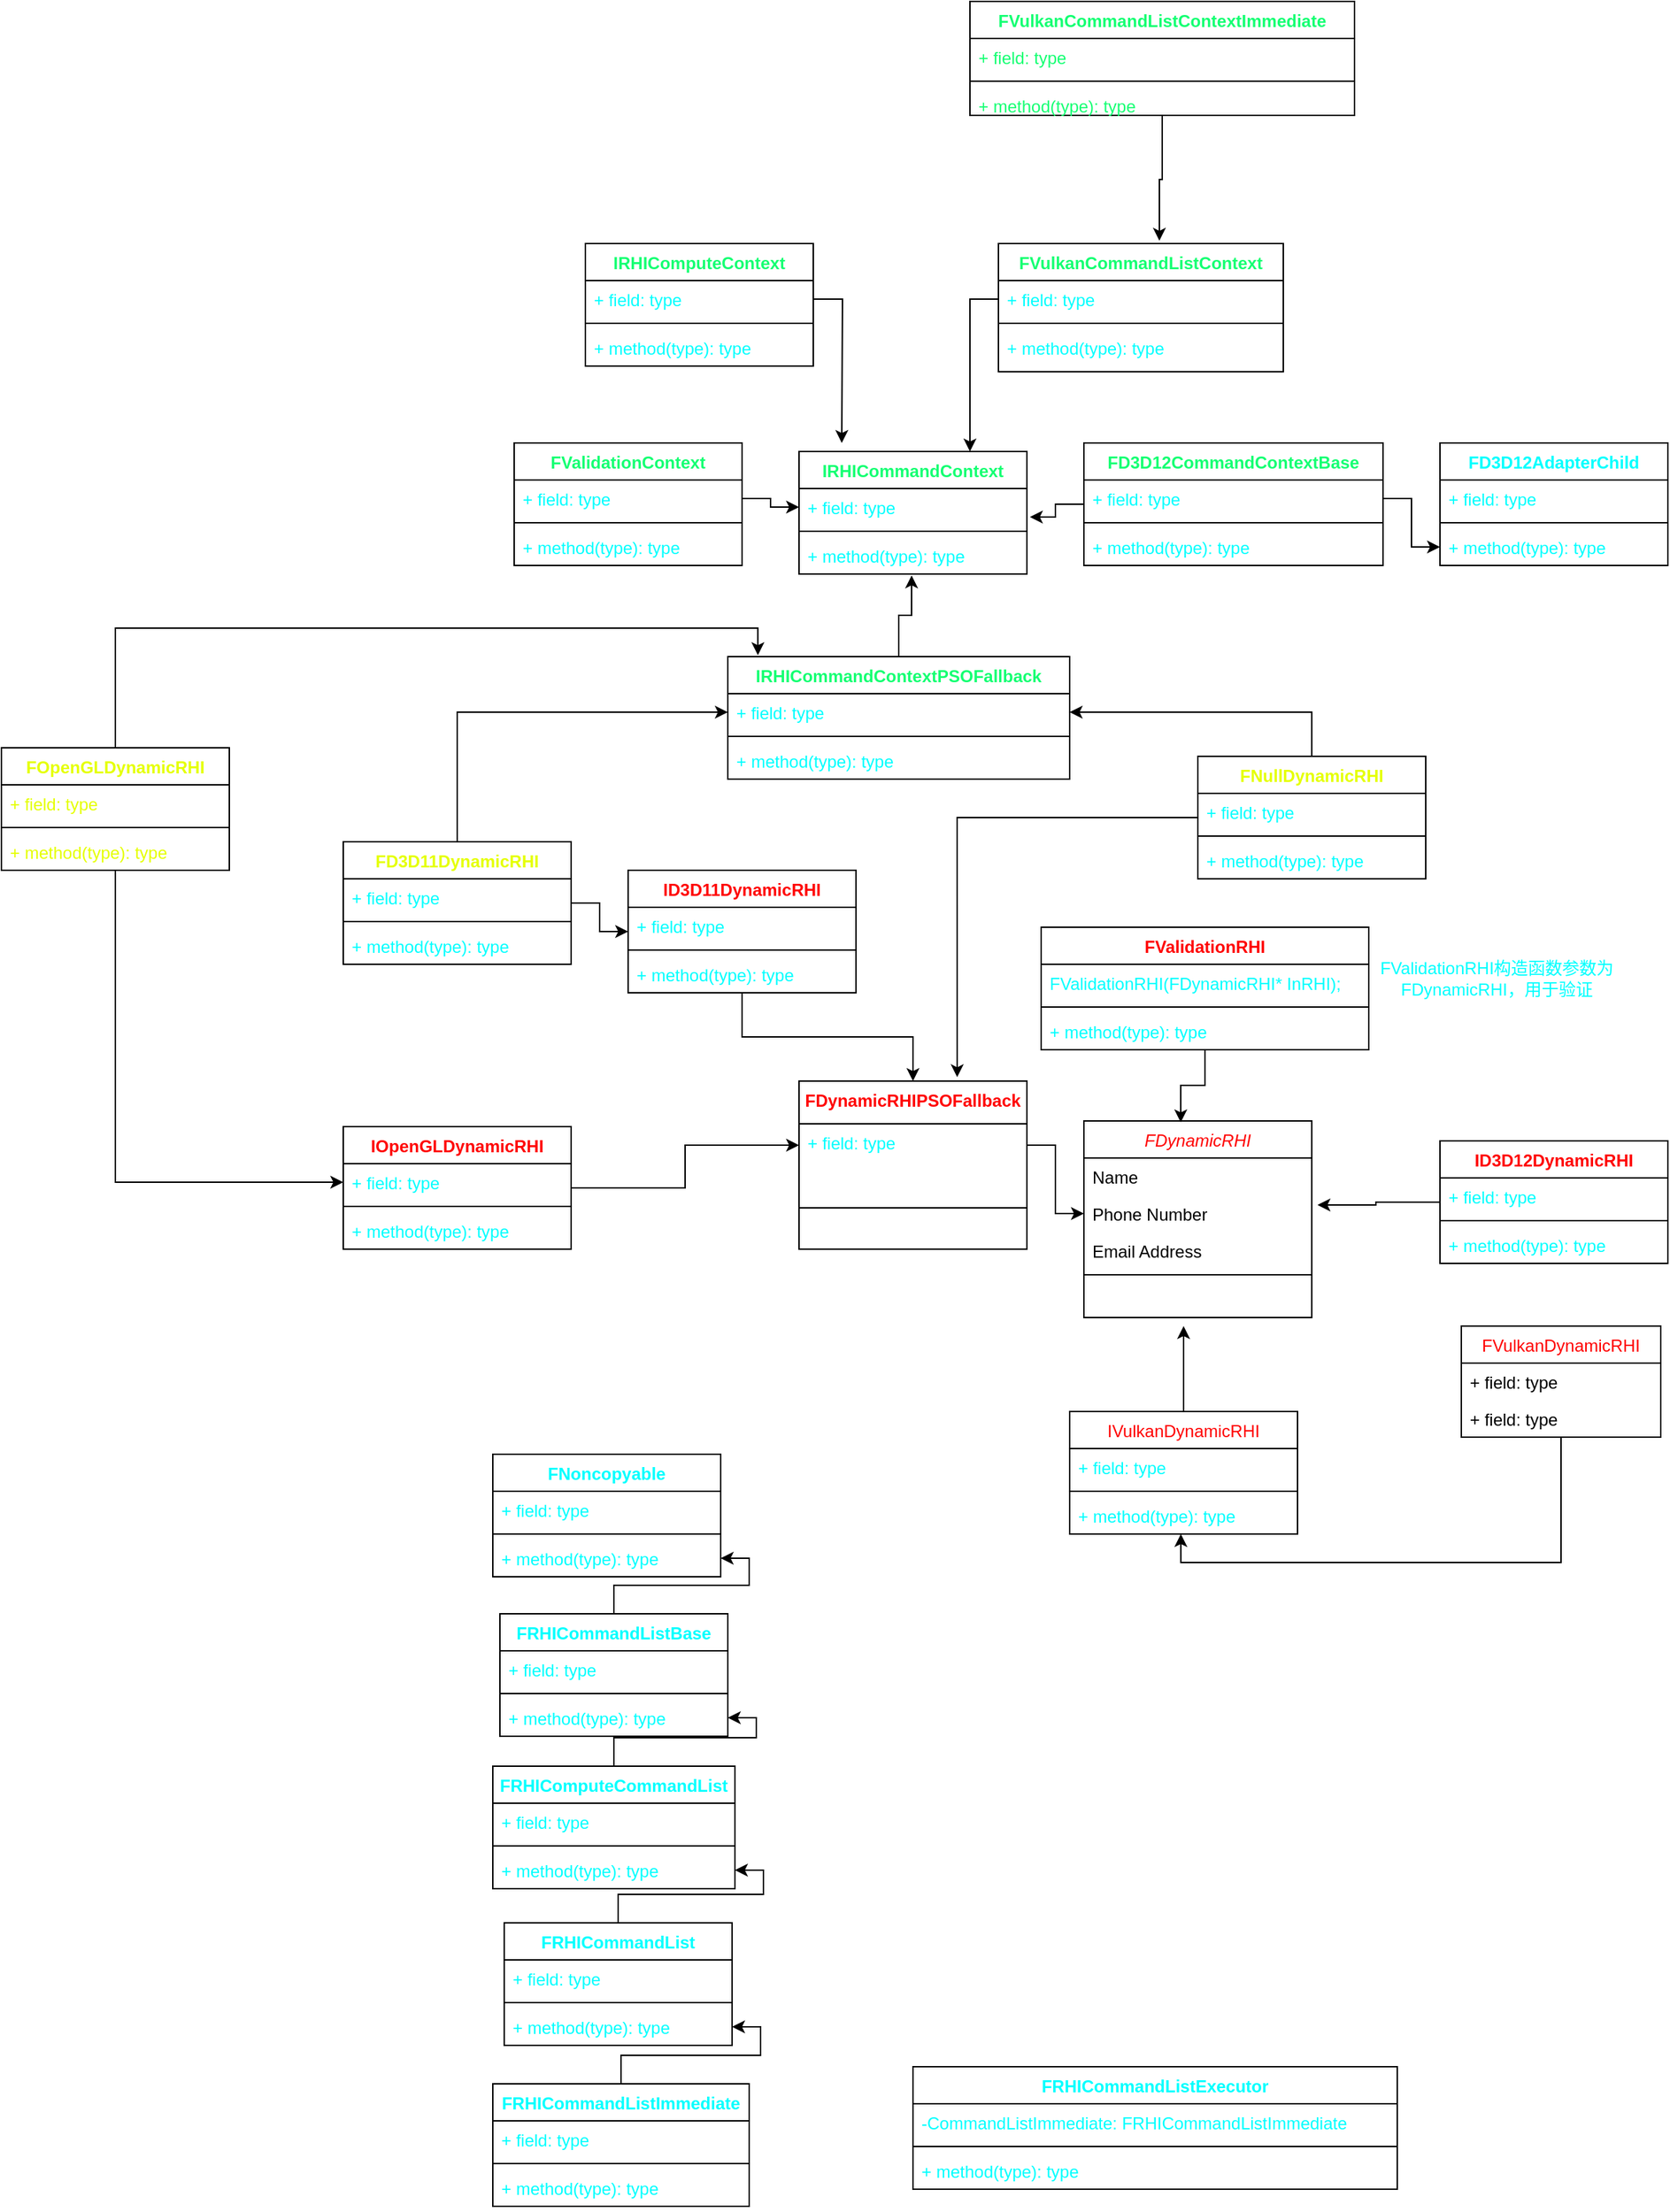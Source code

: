 <mxfile version="20.8.5" type="github">
  <diagram id="C5RBs43oDa-KdzZeNtuy" name="Page-1">
    <mxGraphModel dx="1542" dy="1497" grid="1" gridSize="10" guides="1" tooltips="1" connect="1" arrows="1" fold="1" page="0" pageScale="1" pageWidth="827" pageHeight="1169" math="0" shadow="0">
      <root>
        <mxCell id="WIyWlLk6GJQsqaUBKTNV-0" />
        <mxCell id="WIyWlLk6GJQsqaUBKTNV-1" parent="WIyWlLk6GJQsqaUBKTNV-0" />
        <mxCell id="zkfFHV4jXpPFQw0GAbJ--0" value="FDynamicRHI" style="swimlane;fontStyle=2;align=center;verticalAlign=top;childLayout=stackLayout;horizontal=1;startSize=26;horizontalStack=0;resizeParent=1;resizeLast=0;collapsible=1;marginBottom=0;rounded=0;shadow=0;strokeWidth=1;fontColor=#FF0000;" parent="WIyWlLk6GJQsqaUBKTNV-1" vertex="1">
          <mxGeometry x="500" y="16" width="160" height="138" as="geometry">
            <mxRectangle x="230" y="140" width="160" height="26" as="alternateBounds" />
          </mxGeometry>
        </mxCell>
        <mxCell id="zkfFHV4jXpPFQw0GAbJ--1" value="Name" style="text;align=left;verticalAlign=top;spacingLeft=4;spacingRight=4;overflow=hidden;rotatable=0;points=[[0,0.5],[1,0.5]];portConstraint=eastwest;" parent="zkfFHV4jXpPFQw0GAbJ--0" vertex="1">
          <mxGeometry y="26" width="160" height="26" as="geometry" />
        </mxCell>
        <mxCell id="zkfFHV4jXpPFQw0GAbJ--2" value="Phone Number" style="text;align=left;verticalAlign=top;spacingLeft=4;spacingRight=4;overflow=hidden;rotatable=0;points=[[0,0.5],[1,0.5]];portConstraint=eastwest;rounded=0;shadow=0;html=0;" parent="zkfFHV4jXpPFQw0GAbJ--0" vertex="1">
          <mxGeometry y="52" width="160" height="26" as="geometry" />
        </mxCell>
        <mxCell id="zkfFHV4jXpPFQw0GAbJ--3" value="Email Address" style="text;align=left;verticalAlign=top;spacingLeft=4;spacingRight=4;overflow=hidden;rotatable=0;points=[[0,0.5],[1,0.5]];portConstraint=eastwest;rounded=0;shadow=0;html=0;" parent="zkfFHV4jXpPFQw0GAbJ--0" vertex="1">
          <mxGeometry y="78" width="160" height="26" as="geometry" />
        </mxCell>
        <mxCell id="zkfFHV4jXpPFQw0GAbJ--4" value="" style="line;html=1;strokeWidth=1;align=left;verticalAlign=middle;spacingTop=-1;spacingLeft=3;spacingRight=3;rotatable=0;labelPosition=right;points=[];portConstraint=eastwest;" parent="zkfFHV4jXpPFQw0GAbJ--0" vertex="1">
          <mxGeometry y="104" width="160" height="8" as="geometry" />
        </mxCell>
        <mxCell id="9G_x_tOFYHVMLtaE8qk1-9" style="edgeStyle=orthogonalEdgeStyle;rounded=0;orthogonalLoop=1;jettySize=auto;html=1;fontColor=#00FFFF;" parent="WIyWlLk6GJQsqaUBKTNV-1" source="9G_x_tOFYHVMLtaE8qk1-5" edge="1">
          <mxGeometry relative="1" as="geometry">
            <mxPoint x="570" y="160" as="targetPoint" />
          </mxGeometry>
        </mxCell>
        <mxCell id="9G_x_tOFYHVMLtaE8qk1-5" value="IVulkanDynamicRHI" style="swimlane;fontStyle=0;align=center;verticalAlign=top;childLayout=stackLayout;horizontal=1;startSize=26;horizontalStack=0;resizeParent=1;resizeParentMax=0;resizeLast=0;collapsible=1;marginBottom=0;fontColor=#FF0000;" parent="WIyWlLk6GJQsqaUBKTNV-1" vertex="1">
          <mxGeometry x="490" y="220" width="160" height="86" as="geometry" />
        </mxCell>
        <mxCell id="9G_x_tOFYHVMLtaE8qk1-6" value="+ field: type" style="text;strokeColor=none;fillColor=none;align=left;verticalAlign=top;spacingLeft=4;spacingRight=4;overflow=hidden;rotatable=0;points=[[0,0.5],[1,0.5]];portConstraint=eastwest;fontColor=#00FFFF;" parent="9G_x_tOFYHVMLtaE8qk1-5" vertex="1">
          <mxGeometry y="26" width="160" height="26" as="geometry" />
        </mxCell>
        <mxCell id="9G_x_tOFYHVMLtaE8qk1-7" value="" style="line;strokeWidth=1;fillColor=none;align=left;verticalAlign=middle;spacingTop=-1;spacingLeft=3;spacingRight=3;rotatable=0;labelPosition=right;points=[];portConstraint=eastwest;strokeColor=inherit;fontColor=#00FFFF;" parent="9G_x_tOFYHVMLtaE8qk1-5" vertex="1">
          <mxGeometry y="52" width="160" height="8" as="geometry" />
        </mxCell>
        <mxCell id="9G_x_tOFYHVMLtaE8qk1-8" value="+ method(type): type" style="text;strokeColor=none;fillColor=none;align=left;verticalAlign=top;spacingLeft=4;spacingRight=4;overflow=hidden;rotatable=0;points=[[0,0.5],[1,0.5]];portConstraint=eastwest;fontColor=#00FFFF;" parent="9G_x_tOFYHVMLtaE8qk1-5" vertex="1">
          <mxGeometry y="60" width="160" height="26" as="geometry" />
        </mxCell>
        <mxCell id="ct4GilfMrJWq7pkuff7d-33" style="edgeStyle=orthogonalEdgeStyle;rounded=0;orthogonalLoop=1;jettySize=auto;html=1;entryX=1.025;entryY=0.269;entryDx=0;entryDy=0;entryPerimeter=0;fontColor=#00FFFF;" edge="1" parent="WIyWlLk6GJQsqaUBKTNV-1" source="9G_x_tOFYHVMLtaE8qk1-10" target="zkfFHV4jXpPFQw0GAbJ--2">
          <mxGeometry relative="1" as="geometry" />
        </mxCell>
        <mxCell id="9G_x_tOFYHVMLtaE8qk1-10" value="ID3D12DynamicRHI" style="swimlane;fontStyle=1;align=center;verticalAlign=top;childLayout=stackLayout;horizontal=1;startSize=26;horizontalStack=0;resizeParent=1;resizeParentMax=0;resizeLast=0;collapsible=1;marginBottom=0;fontColor=#FF0000;" parent="WIyWlLk6GJQsqaUBKTNV-1" vertex="1">
          <mxGeometry x="750" y="30" width="160" height="86" as="geometry" />
        </mxCell>
        <mxCell id="9G_x_tOFYHVMLtaE8qk1-11" value="+ field: type" style="text;strokeColor=none;fillColor=none;align=left;verticalAlign=top;spacingLeft=4;spacingRight=4;overflow=hidden;rotatable=0;points=[[0,0.5],[1,0.5]];portConstraint=eastwest;fontColor=#00FFFF;" parent="9G_x_tOFYHVMLtaE8qk1-10" vertex="1">
          <mxGeometry y="26" width="160" height="26" as="geometry" />
        </mxCell>
        <mxCell id="9G_x_tOFYHVMLtaE8qk1-12" value="" style="line;strokeWidth=1;fillColor=none;align=left;verticalAlign=middle;spacingTop=-1;spacingLeft=3;spacingRight=3;rotatable=0;labelPosition=right;points=[];portConstraint=eastwest;strokeColor=inherit;fontColor=#00FFFF;" parent="9G_x_tOFYHVMLtaE8qk1-10" vertex="1">
          <mxGeometry y="52" width="160" height="8" as="geometry" />
        </mxCell>
        <mxCell id="9G_x_tOFYHVMLtaE8qk1-13" value="+ method(type): type" style="text;strokeColor=none;fillColor=none;align=left;verticalAlign=top;spacingLeft=4;spacingRight=4;overflow=hidden;rotatable=0;points=[[0,0.5],[1,0.5]];portConstraint=eastwest;fontColor=#00FFFF;" parent="9G_x_tOFYHVMLtaE8qk1-10" vertex="1">
          <mxGeometry y="60" width="160" height="26" as="geometry" />
        </mxCell>
        <mxCell id="ct4GilfMrJWq7pkuff7d-32" style="edgeStyle=orthogonalEdgeStyle;rounded=0;orthogonalLoop=1;jettySize=auto;html=1;entryX=0.425;entryY=0.007;entryDx=0;entryDy=0;entryPerimeter=0;fontColor=#00FFFF;" edge="1" parent="WIyWlLk6GJQsqaUBKTNV-1" source="9G_x_tOFYHVMLtaE8qk1-15" target="zkfFHV4jXpPFQw0GAbJ--0">
          <mxGeometry relative="1" as="geometry" />
        </mxCell>
        <mxCell id="9G_x_tOFYHVMLtaE8qk1-15" value="FValidationRHI" style="swimlane;fontStyle=1;align=center;verticalAlign=top;childLayout=stackLayout;horizontal=1;startSize=26;horizontalStack=0;resizeParent=1;resizeParentMax=0;resizeLast=0;collapsible=1;marginBottom=0;fontColor=#FF0000;" parent="WIyWlLk6GJQsqaUBKTNV-1" vertex="1">
          <mxGeometry x="470" y="-120" width="230" height="86" as="geometry" />
        </mxCell>
        <mxCell id="9G_x_tOFYHVMLtaE8qk1-16" value="FValidationRHI(FDynamicRHI* InRHI);" style="text;strokeColor=none;fillColor=none;align=left;verticalAlign=top;spacingLeft=4;spacingRight=4;overflow=hidden;rotatable=0;points=[[0,0.5],[1,0.5]];portConstraint=eastwest;fontColor=#00FFFF;" parent="9G_x_tOFYHVMLtaE8qk1-15" vertex="1">
          <mxGeometry y="26" width="230" height="26" as="geometry" />
        </mxCell>
        <mxCell id="9G_x_tOFYHVMLtaE8qk1-17" value="" style="line;strokeWidth=1;fillColor=none;align=left;verticalAlign=middle;spacingTop=-1;spacingLeft=3;spacingRight=3;rotatable=0;labelPosition=right;points=[];portConstraint=eastwest;strokeColor=inherit;fontColor=#00FFFF;" parent="9G_x_tOFYHVMLtaE8qk1-15" vertex="1">
          <mxGeometry y="52" width="230" height="8" as="geometry" />
        </mxCell>
        <mxCell id="9G_x_tOFYHVMLtaE8qk1-18" value="+ method(type): type" style="text;strokeColor=none;fillColor=none;align=left;verticalAlign=top;spacingLeft=4;spacingRight=4;overflow=hidden;rotatable=0;points=[[0,0.5],[1,0.5]];portConstraint=eastwest;fontColor=#00FFFF;" parent="9G_x_tOFYHVMLtaE8qk1-15" vertex="1">
          <mxGeometry y="60" width="230" height="26" as="geometry" />
        </mxCell>
        <mxCell id="9G_x_tOFYHVMLtaE8qk1-21" value="FDynamicRHIPSOFallback&#xa;" style="swimlane;fontStyle=1;align=center;verticalAlign=top;childLayout=stackLayout;horizontal=1;startSize=30;horizontalStack=0;resizeParent=1;resizeParentMax=0;resizeLast=0;collapsible=1;marginBottom=0;fontColor=#FF0000;" parent="WIyWlLk6GJQsqaUBKTNV-1" vertex="1">
          <mxGeometry x="300" y="-12" width="160" height="118" as="geometry" />
        </mxCell>
        <mxCell id="9G_x_tOFYHVMLtaE8qk1-22" value="+ field: type" style="text;strokeColor=none;fillColor=none;align=left;verticalAlign=top;spacingLeft=4;spacingRight=4;overflow=hidden;rotatable=0;points=[[0,0.5],[1,0.5]];portConstraint=eastwest;fontColor=#00FFFF;" parent="9G_x_tOFYHVMLtaE8qk1-21" vertex="1">
          <mxGeometry y="30" width="160" height="30" as="geometry" />
        </mxCell>
        <mxCell id="9G_x_tOFYHVMLtaE8qk1-23" value="" style="line;strokeWidth=1;fillColor=none;align=left;verticalAlign=middle;spacingTop=-1;spacingLeft=3;spacingRight=3;rotatable=0;labelPosition=right;points=[];portConstraint=eastwest;strokeColor=inherit;fontColor=#00FFFF;" parent="9G_x_tOFYHVMLtaE8qk1-21" vertex="1">
          <mxGeometry y="60" width="160" height="58" as="geometry" />
        </mxCell>
        <mxCell id="ct4GilfMrJWq7pkuff7d-14" style="edgeStyle=orthogonalEdgeStyle;rounded=0;orthogonalLoop=1;jettySize=auto;html=1;entryX=0.488;entryY=1;entryDx=0;entryDy=0;entryPerimeter=0;fontColor=#00FFFF;" edge="1" parent="WIyWlLk6GJQsqaUBKTNV-1" source="ct4GilfMrJWq7pkuff7d-1" target="9G_x_tOFYHVMLtaE8qk1-8">
          <mxGeometry relative="1" as="geometry" />
        </mxCell>
        <mxCell id="ct4GilfMrJWq7pkuff7d-1" value="FVulkanDynamicRHI" style="swimlane;fontStyle=0;childLayout=stackLayout;horizontal=1;startSize=26;fillColor=none;horizontalStack=0;resizeParent=1;resizeParentMax=0;resizeLast=0;collapsible=1;marginBottom=0;fontColor=#FF0000;" vertex="1" parent="WIyWlLk6GJQsqaUBKTNV-1">
          <mxGeometry x="765" y="160" width="140" height="78" as="geometry" />
        </mxCell>
        <mxCell id="ct4GilfMrJWq7pkuff7d-2" value="+ field: type" style="text;strokeColor=none;fillColor=none;align=left;verticalAlign=top;spacingLeft=4;spacingRight=4;overflow=hidden;rotatable=0;points=[[0,0.5],[1,0.5]];portConstraint=eastwest;" vertex="1" parent="ct4GilfMrJWq7pkuff7d-1">
          <mxGeometry y="26" width="140" height="26" as="geometry" />
        </mxCell>
        <mxCell id="ct4GilfMrJWq7pkuff7d-4" value="+ field: type" style="text;strokeColor=none;fillColor=none;align=left;verticalAlign=top;spacingLeft=4;spacingRight=4;overflow=hidden;rotatable=0;points=[[0,0.5],[1,0.5]];portConstraint=eastwest;" vertex="1" parent="ct4GilfMrJWq7pkuff7d-1">
          <mxGeometry y="52" width="140" height="26" as="geometry" />
        </mxCell>
        <mxCell id="ct4GilfMrJWq7pkuff7d-19" style="edgeStyle=orthogonalEdgeStyle;rounded=0;orthogonalLoop=1;jettySize=auto;html=1;fontColor=#00FFFF;entryX=0;entryY=0.5;entryDx=0;entryDy=0;" edge="1" parent="WIyWlLk6GJQsqaUBKTNV-1" source="ct4GilfMrJWq7pkuff7d-15" target="9G_x_tOFYHVMLtaE8qk1-22">
          <mxGeometry relative="1" as="geometry" />
        </mxCell>
        <mxCell id="ct4GilfMrJWq7pkuff7d-15" value="IOpenGLDynamicRHI" style="swimlane;fontStyle=1;align=center;verticalAlign=top;childLayout=stackLayout;horizontal=1;startSize=26;horizontalStack=0;resizeParent=1;resizeParentMax=0;resizeLast=0;collapsible=1;marginBottom=0;fontColor=#FF0000;" vertex="1" parent="WIyWlLk6GJQsqaUBKTNV-1">
          <mxGeometry x="-20" y="20" width="160" height="86" as="geometry" />
        </mxCell>
        <mxCell id="ct4GilfMrJWq7pkuff7d-16" value="+ field: type" style="text;strokeColor=none;fillColor=none;align=left;verticalAlign=top;spacingLeft=4;spacingRight=4;overflow=hidden;rotatable=0;points=[[0,0.5],[1,0.5]];portConstraint=eastwest;fontColor=#00FFFF;" vertex="1" parent="ct4GilfMrJWq7pkuff7d-15">
          <mxGeometry y="26" width="160" height="26" as="geometry" />
        </mxCell>
        <mxCell id="ct4GilfMrJWq7pkuff7d-17" value="" style="line;strokeWidth=1;fillColor=none;align=left;verticalAlign=middle;spacingTop=-1;spacingLeft=3;spacingRight=3;rotatable=0;labelPosition=right;points=[];portConstraint=eastwest;strokeColor=inherit;fontColor=#00FFFF;" vertex="1" parent="ct4GilfMrJWq7pkuff7d-15">
          <mxGeometry y="52" width="160" height="8" as="geometry" />
        </mxCell>
        <mxCell id="ct4GilfMrJWq7pkuff7d-18" value="+ method(type): type" style="text;strokeColor=none;fillColor=none;align=left;verticalAlign=top;spacingLeft=4;spacingRight=4;overflow=hidden;rotatable=0;points=[[0,0.5],[1,0.5]];portConstraint=eastwest;fontColor=#00FFFF;" vertex="1" parent="ct4GilfMrJWq7pkuff7d-15">
          <mxGeometry y="60" width="160" height="26" as="geometry" />
        </mxCell>
        <mxCell id="ct4GilfMrJWq7pkuff7d-20" style="edgeStyle=orthogonalEdgeStyle;rounded=0;orthogonalLoop=1;jettySize=auto;html=1;entryX=0;entryY=0.5;entryDx=0;entryDy=0;fontColor=#00FFFF;" edge="1" parent="WIyWlLk6GJQsqaUBKTNV-1" source="9G_x_tOFYHVMLtaE8qk1-22" target="zkfFHV4jXpPFQw0GAbJ--2">
          <mxGeometry relative="1" as="geometry" />
        </mxCell>
        <mxCell id="ct4GilfMrJWq7pkuff7d-25" style="edgeStyle=orthogonalEdgeStyle;rounded=0;orthogonalLoop=1;jettySize=auto;html=1;entryX=0.5;entryY=0;entryDx=0;entryDy=0;fontColor=#00FFFF;" edge="1" parent="WIyWlLk6GJQsqaUBKTNV-1" source="ct4GilfMrJWq7pkuff7d-21" target="9G_x_tOFYHVMLtaE8qk1-21">
          <mxGeometry relative="1" as="geometry" />
        </mxCell>
        <mxCell id="ct4GilfMrJWq7pkuff7d-21" value="ID3D11DynamicRHI" style="swimlane;fontStyle=1;align=center;verticalAlign=top;childLayout=stackLayout;horizontal=1;startSize=26;horizontalStack=0;resizeParent=1;resizeParentMax=0;resizeLast=0;collapsible=1;marginBottom=0;fontColor=#FF0000;" vertex="1" parent="WIyWlLk6GJQsqaUBKTNV-1">
          <mxGeometry x="180" y="-160" width="160" height="86" as="geometry" />
        </mxCell>
        <mxCell id="ct4GilfMrJWq7pkuff7d-22" value="+ field: type" style="text;strokeColor=none;fillColor=none;align=left;verticalAlign=top;spacingLeft=4;spacingRight=4;overflow=hidden;rotatable=0;points=[[0,0.5],[1,0.5]];portConstraint=eastwest;fontColor=#00FFFF;" vertex="1" parent="ct4GilfMrJWq7pkuff7d-21">
          <mxGeometry y="26" width="160" height="26" as="geometry" />
        </mxCell>
        <mxCell id="ct4GilfMrJWq7pkuff7d-23" value="" style="line;strokeWidth=1;fillColor=none;align=left;verticalAlign=middle;spacingTop=-1;spacingLeft=3;spacingRight=3;rotatable=0;labelPosition=right;points=[];portConstraint=eastwest;strokeColor=inherit;fontColor=#00FFFF;" vertex="1" parent="ct4GilfMrJWq7pkuff7d-21">
          <mxGeometry y="52" width="160" height="8" as="geometry" />
        </mxCell>
        <mxCell id="ct4GilfMrJWq7pkuff7d-24" value="+ method(type): type" style="text;strokeColor=none;fillColor=none;align=left;verticalAlign=top;spacingLeft=4;spacingRight=4;overflow=hidden;rotatable=0;points=[[0,0.5],[1,0.5]];portConstraint=eastwest;fontColor=#00FFFF;" vertex="1" parent="ct4GilfMrJWq7pkuff7d-21">
          <mxGeometry y="60" width="160" height="26" as="geometry" />
        </mxCell>
        <mxCell id="ct4GilfMrJWq7pkuff7d-27" value="FValidationRHI构造函数参数为FDynamicRHI，用于验证" style="text;html=1;strokeColor=none;fillColor=none;align=center;verticalAlign=middle;whiteSpace=wrap;rounded=0;fontColor=#00FFFF;" vertex="1" parent="WIyWlLk6GJQsqaUBKTNV-1">
          <mxGeometry x="690" y="-134" width="200" height="100" as="geometry" />
        </mxCell>
        <mxCell id="ct4GilfMrJWq7pkuff7d-28" value="FRHICommandListExecutor" style="swimlane;fontStyle=1;align=center;verticalAlign=top;childLayout=stackLayout;horizontal=1;startSize=26;horizontalStack=0;resizeParent=1;resizeParentMax=0;resizeLast=0;collapsible=1;marginBottom=0;fontColor=#00FFFF;" vertex="1" parent="WIyWlLk6GJQsqaUBKTNV-1">
          <mxGeometry x="380" y="680" width="340" height="86" as="geometry" />
        </mxCell>
        <mxCell id="ct4GilfMrJWq7pkuff7d-29" value="-CommandListImmediate: FRHICommandListImmediate" style="text;strokeColor=none;fillColor=none;align=left;verticalAlign=top;spacingLeft=4;spacingRight=4;overflow=hidden;rotatable=0;points=[[0,0.5],[1,0.5]];portConstraint=eastwest;fontColor=#00FFFF;" vertex="1" parent="ct4GilfMrJWq7pkuff7d-28">
          <mxGeometry y="26" width="340" height="26" as="geometry" />
        </mxCell>
        <mxCell id="ct4GilfMrJWq7pkuff7d-30" value="" style="line;strokeWidth=1;fillColor=none;align=left;verticalAlign=middle;spacingTop=-1;spacingLeft=3;spacingRight=3;rotatable=0;labelPosition=right;points=[];portConstraint=eastwest;strokeColor=inherit;fontColor=#00FFFF;" vertex="1" parent="ct4GilfMrJWq7pkuff7d-28">
          <mxGeometry y="52" width="340" height="8" as="geometry" />
        </mxCell>
        <mxCell id="ct4GilfMrJWq7pkuff7d-31" value="+ method(type): type" style="text;strokeColor=none;fillColor=none;align=left;verticalAlign=top;spacingLeft=4;spacingRight=4;overflow=hidden;rotatable=0;points=[[0,0.5],[1,0.5]];portConstraint=eastwest;fontColor=#00FFFF;" vertex="1" parent="ct4GilfMrJWq7pkuff7d-28">
          <mxGeometry y="60" width="340" height="26" as="geometry" />
        </mxCell>
        <mxCell id="ct4GilfMrJWq7pkuff7d-163" value="" style="edgeStyle=orthogonalEdgeStyle;rounded=0;orthogonalLoop=1;jettySize=auto;html=1;fontColor=#FF0000;" edge="1" parent="WIyWlLk6GJQsqaUBKTNV-1" source="ct4GilfMrJWq7pkuff7d-34" target="ct4GilfMrJWq7pkuff7d-41">
          <mxGeometry relative="1" as="geometry" />
        </mxCell>
        <mxCell id="ct4GilfMrJWq7pkuff7d-34" value="FRHICommandListImmediate" style="swimlane;fontStyle=1;align=center;verticalAlign=top;childLayout=stackLayout;horizontal=1;startSize=26;horizontalStack=0;resizeParent=1;resizeParentMax=0;resizeLast=0;collapsible=1;marginBottom=0;fontColor=#00FFFF;" vertex="1" parent="WIyWlLk6GJQsqaUBKTNV-1">
          <mxGeometry x="85" y="692" width="180" height="86" as="geometry" />
        </mxCell>
        <mxCell id="ct4GilfMrJWq7pkuff7d-35" value="+ field: type" style="text;strokeColor=none;fillColor=none;align=left;verticalAlign=top;spacingLeft=4;spacingRight=4;overflow=hidden;rotatable=0;points=[[0,0.5],[1,0.5]];portConstraint=eastwest;fontColor=#00FFFF;" vertex="1" parent="ct4GilfMrJWq7pkuff7d-34">
          <mxGeometry y="26" width="180" height="26" as="geometry" />
        </mxCell>
        <mxCell id="ct4GilfMrJWq7pkuff7d-36" value="" style="line;strokeWidth=1;fillColor=none;align=left;verticalAlign=middle;spacingTop=-1;spacingLeft=3;spacingRight=3;rotatable=0;labelPosition=right;points=[];portConstraint=eastwest;strokeColor=inherit;fontColor=#00FFFF;" vertex="1" parent="ct4GilfMrJWq7pkuff7d-34">
          <mxGeometry y="52" width="180" height="8" as="geometry" />
        </mxCell>
        <mxCell id="ct4GilfMrJWq7pkuff7d-37" value="+ method(type): type" style="text;strokeColor=none;fillColor=none;align=left;verticalAlign=top;spacingLeft=4;spacingRight=4;overflow=hidden;rotatable=0;points=[[0,0.5],[1,0.5]];portConstraint=eastwest;fontColor=#00FFFF;" vertex="1" parent="ct4GilfMrJWq7pkuff7d-34">
          <mxGeometry y="60" width="180" height="26" as="geometry" />
        </mxCell>
        <mxCell id="ct4GilfMrJWq7pkuff7d-159" value="" style="edgeStyle=orthogonalEdgeStyle;rounded=0;orthogonalLoop=1;jettySize=auto;html=1;fontColor=#FF0000;" edge="1" parent="WIyWlLk6GJQsqaUBKTNV-1" source="ct4GilfMrJWq7pkuff7d-38" target="ct4GilfMrJWq7pkuff7d-45">
          <mxGeometry relative="1" as="geometry" />
        </mxCell>
        <mxCell id="ct4GilfMrJWq7pkuff7d-38" value="FRHICommandList" style="swimlane;fontStyle=1;align=center;verticalAlign=top;childLayout=stackLayout;horizontal=1;startSize=26;horizontalStack=0;resizeParent=1;resizeParentMax=0;resizeLast=0;collapsible=1;marginBottom=0;fontColor=#00FFFF;" vertex="1" parent="WIyWlLk6GJQsqaUBKTNV-1">
          <mxGeometry x="93" y="579" width="160" height="86" as="geometry" />
        </mxCell>
        <mxCell id="ct4GilfMrJWq7pkuff7d-39" value="+ field: type" style="text;strokeColor=none;fillColor=none;align=left;verticalAlign=top;spacingLeft=4;spacingRight=4;overflow=hidden;rotatable=0;points=[[0,0.5],[1,0.5]];portConstraint=eastwest;fontColor=#00FFFF;" vertex="1" parent="ct4GilfMrJWq7pkuff7d-38">
          <mxGeometry y="26" width="160" height="26" as="geometry" />
        </mxCell>
        <mxCell id="ct4GilfMrJWq7pkuff7d-40" value="" style="line;strokeWidth=1;fillColor=none;align=left;verticalAlign=middle;spacingTop=-1;spacingLeft=3;spacingRight=3;rotatable=0;labelPosition=right;points=[];portConstraint=eastwest;strokeColor=inherit;fontColor=#00FFFF;" vertex="1" parent="ct4GilfMrJWq7pkuff7d-38">
          <mxGeometry y="52" width="160" height="8" as="geometry" />
        </mxCell>
        <mxCell id="ct4GilfMrJWq7pkuff7d-41" value="+ method(type): type" style="text;strokeColor=none;fillColor=none;align=left;verticalAlign=top;spacingLeft=4;spacingRight=4;overflow=hidden;rotatable=0;points=[[0,0.5],[1,0.5]];portConstraint=eastwest;fontColor=#00FFFF;" vertex="1" parent="ct4GilfMrJWq7pkuff7d-38">
          <mxGeometry y="60" width="160" height="26" as="geometry" />
        </mxCell>
        <mxCell id="ct4GilfMrJWq7pkuff7d-160" value="" style="edgeStyle=orthogonalEdgeStyle;rounded=0;orthogonalLoop=1;jettySize=auto;html=1;fontColor=#FF0000;" edge="1" parent="WIyWlLk6GJQsqaUBKTNV-1" source="ct4GilfMrJWq7pkuff7d-42" target="ct4GilfMrJWq7pkuff7d-49">
          <mxGeometry relative="1" as="geometry" />
        </mxCell>
        <mxCell id="ct4GilfMrJWq7pkuff7d-42" value="FRHIComputeCommandList" style="swimlane;fontStyle=1;align=center;verticalAlign=top;childLayout=stackLayout;horizontal=1;startSize=26;horizontalStack=0;resizeParent=1;resizeParentMax=0;resizeLast=0;collapsible=1;marginBottom=0;fontColor=#00FFFF;" vertex="1" parent="WIyWlLk6GJQsqaUBKTNV-1">
          <mxGeometry x="85" y="469" width="170" height="86" as="geometry" />
        </mxCell>
        <mxCell id="ct4GilfMrJWq7pkuff7d-43" value="+ field: type" style="text;strokeColor=none;fillColor=none;align=left;verticalAlign=top;spacingLeft=4;spacingRight=4;overflow=hidden;rotatable=0;points=[[0,0.5],[1,0.5]];portConstraint=eastwest;fontColor=#00FFFF;" vertex="1" parent="ct4GilfMrJWq7pkuff7d-42">
          <mxGeometry y="26" width="170" height="26" as="geometry" />
        </mxCell>
        <mxCell id="ct4GilfMrJWq7pkuff7d-44" value="" style="line;strokeWidth=1;fillColor=none;align=left;verticalAlign=middle;spacingTop=-1;spacingLeft=3;spacingRight=3;rotatable=0;labelPosition=right;points=[];portConstraint=eastwest;strokeColor=inherit;fontColor=#00FFFF;" vertex="1" parent="ct4GilfMrJWq7pkuff7d-42">
          <mxGeometry y="52" width="170" height="8" as="geometry" />
        </mxCell>
        <mxCell id="ct4GilfMrJWq7pkuff7d-45" value="+ method(type): type" style="text;strokeColor=none;fillColor=none;align=left;verticalAlign=top;spacingLeft=4;spacingRight=4;overflow=hidden;rotatable=0;points=[[0,0.5],[1,0.5]];portConstraint=eastwest;fontColor=#00FFFF;" vertex="1" parent="ct4GilfMrJWq7pkuff7d-42">
          <mxGeometry y="60" width="170" height="26" as="geometry" />
        </mxCell>
        <mxCell id="ct4GilfMrJWq7pkuff7d-161" value="" style="edgeStyle=orthogonalEdgeStyle;rounded=0;orthogonalLoop=1;jettySize=auto;html=1;fontColor=#FF0000;" edge="1" parent="WIyWlLk6GJQsqaUBKTNV-1" source="ct4GilfMrJWq7pkuff7d-46" target="ct4GilfMrJWq7pkuff7d-53">
          <mxGeometry relative="1" as="geometry" />
        </mxCell>
        <mxCell id="ct4GilfMrJWq7pkuff7d-46" value="FRHICommandListBase" style="swimlane;fontStyle=1;align=center;verticalAlign=top;childLayout=stackLayout;horizontal=1;startSize=26;horizontalStack=0;resizeParent=1;resizeParentMax=0;resizeLast=0;collapsible=1;marginBottom=0;fontColor=#00FFFF;" vertex="1" parent="WIyWlLk6GJQsqaUBKTNV-1">
          <mxGeometry x="90" y="362" width="160" height="86" as="geometry" />
        </mxCell>
        <mxCell id="ct4GilfMrJWq7pkuff7d-47" value="+ field: type" style="text;strokeColor=none;fillColor=none;align=left;verticalAlign=top;spacingLeft=4;spacingRight=4;overflow=hidden;rotatable=0;points=[[0,0.5],[1,0.5]];portConstraint=eastwest;fontColor=#00FFFF;" vertex="1" parent="ct4GilfMrJWq7pkuff7d-46">
          <mxGeometry y="26" width="160" height="26" as="geometry" />
        </mxCell>
        <mxCell id="ct4GilfMrJWq7pkuff7d-48" value="" style="line;strokeWidth=1;fillColor=none;align=left;verticalAlign=middle;spacingTop=-1;spacingLeft=3;spacingRight=3;rotatable=0;labelPosition=right;points=[];portConstraint=eastwest;strokeColor=inherit;fontColor=#00FFFF;" vertex="1" parent="ct4GilfMrJWq7pkuff7d-46">
          <mxGeometry y="52" width="160" height="8" as="geometry" />
        </mxCell>
        <mxCell id="ct4GilfMrJWq7pkuff7d-49" value="+ method(type): type" style="text;strokeColor=none;fillColor=none;align=left;verticalAlign=top;spacingLeft=4;spacingRight=4;overflow=hidden;rotatable=0;points=[[0,0.5],[1,0.5]];portConstraint=eastwest;fontColor=#00FFFF;" vertex="1" parent="ct4GilfMrJWq7pkuff7d-46">
          <mxGeometry y="60" width="160" height="26" as="geometry" />
        </mxCell>
        <mxCell id="ct4GilfMrJWq7pkuff7d-50" value="FNoncopyable" style="swimlane;fontStyle=1;align=center;verticalAlign=top;childLayout=stackLayout;horizontal=1;startSize=26;horizontalStack=0;resizeParent=1;resizeParentMax=0;resizeLast=0;collapsible=1;marginBottom=0;fontColor=#00FFFF;" vertex="1" parent="WIyWlLk6GJQsqaUBKTNV-1">
          <mxGeometry x="85" y="250" width="160" height="86" as="geometry" />
        </mxCell>
        <mxCell id="ct4GilfMrJWq7pkuff7d-51" value="+ field: type" style="text;strokeColor=none;fillColor=none;align=left;verticalAlign=top;spacingLeft=4;spacingRight=4;overflow=hidden;rotatable=0;points=[[0,0.5],[1,0.5]];portConstraint=eastwest;fontColor=#00FFFF;" vertex="1" parent="ct4GilfMrJWq7pkuff7d-50">
          <mxGeometry y="26" width="160" height="26" as="geometry" />
        </mxCell>
        <mxCell id="ct4GilfMrJWq7pkuff7d-52" value="" style="line;strokeWidth=1;fillColor=none;align=left;verticalAlign=middle;spacingTop=-1;spacingLeft=3;spacingRight=3;rotatable=0;labelPosition=right;points=[];portConstraint=eastwest;strokeColor=inherit;fontColor=#00FFFF;" vertex="1" parent="ct4GilfMrJWq7pkuff7d-50">
          <mxGeometry y="52" width="160" height="8" as="geometry" />
        </mxCell>
        <mxCell id="ct4GilfMrJWq7pkuff7d-53" value="+ method(type): type" style="text;strokeColor=none;fillColor=none;align=left;verticalAlign=top;spacingLeft=4;spacingRight=4;overflow=hidden;rotatable=0;points=[[0,0.5],[1,0.5]];portConstraint=eastwest;fontColor=#00FFFF;" vertex="1" parent="ct4GilfMrJWq7pkuff7d-50">
          <mxGeometry y="60" width="160" height="26" as="geometry" />
        </mxCell>
        <mxCell id="ct4GilfMrJWq7pkuff7d-137" style="edgeStyle=orthogonalEdgeStyle;rounded=0;orthogonalLoop=1;jettySize=auto;html=1;fontColor=#00FFFF;" edge="1" parent="WIyWlLk6GJQsqaUBKTNV-1" source="ct4GilfMrJWq7pkuff7d-99" target="ct4GilfMrJWq7pkuff7d-21">
          <mxGeometry relative="1" as="geometry" />
        </mxCell>
        <mxCell id="ct4GilfMrJWq7pkuff7d-138" style="edgeStyle=orthogonalEdgeStyle;rounded=0;orthogonalLoop=1;jettySize=auto;html=1;entryX=0;entryY=0.5;entryDx=0;entryDy=0;fontColor=#00FFFF;" edge="1" parent="WIyWlLk6GJQsqaUBKTNV-1" source="ct4GilfMrJWq7pkuff7d-99" target="ct4GilfMrJWq7pkuff7d-118">
          <mxGeometry relative="1" as="geometry" />
        </mxCell>
        <mxCell id="ct4GilfMrJWq7pkuff7d-99" value="FD3D11DynamicRHI" style="swimlane;fontStyle=1;align=center;verticalAlign=top;childLayout=stackLayout;horizontal=1;startSize=26;horizontalStack=0;resizeParent=1;resizeParentMax=0;resizeLast=0;collapsible=1;marginBottom=0;fontColor=#E5FF00;" vertex="1" parent="WIyWlLk6GJQsqaUBKTNV-1">
          <mxGeometry x="-20" y="-180" width="160" height="86" as="geometry" />
        </mxCell>
        <mxCell id="ct4GilfMrJWq7pkuff7d-100" value="+ field: type" style="text;strokeColor=none;fillColor=none;align=left;verticalAlign=top;spacingLeft=4;spacingRight=4;overflow=hidden;rotatable=0;points=[[0,0.5],[1,0.5]];portConstraint=eastwest;fontColor=#00FFFF;" vertex="1" parent="ct4GilfMrJWq7pkuff7d-99">
          <mxGeometry y="26" width="160" height="26" as="geometry" />
        </mxCell>
        <mxCell id="ct4GilfMrJWq7pkuff7d-101" value="" style="line;strokeWidth=1;fillColor=none;align=left;verticalAlign=middle;spacingTop=-1;spacingLeft=3;spacingRight=3;rotatable=0;labelPosition=right;points=[];portConstraint=eastwest;strokeColor=inherit;fontColor=#00FFFF;" vertex="1" parent="ct4GilfMrJWq7pkuff7d-99">
          <mxGeometry y="52" width="160" height="8" as="geometry" />
        </mxCell>
        <mxCell id="ct4GilfMrJWq7pkuff7d-102" value="+ method(type): type" style="text;strokeColor=none;fillColor=none;align=left;verticalAlign=top;spacingLeft=4;spacingRight=4;overflow=hidden;rotatable=0;points=[[0,0.5],[1,0.5]];portConstraint=eastwest;fontColor=#00FFFF;" vertex="1" parent="ct4GilfMrJWq7pkuff7d-99">
          <mxGeometry y="60" width="160" height="26" as="geometry" />
        </mxCell>
        <mxCell id="ct4GilfMrJWq7pkuff7d-103" value="IRHIComputeContext" style="swimlane;fontStyle=1;align=center;verticalAlign=top;childLayout=stackLayout;horizontal=1;startSize=26;horizontalStack=0;resizeParent=1;resizeParentMax=0;resizeLast=0;collapsible=1;marginBottom=0;fontColor=#14FF72;" vertex="1" parent="WIyWlLk6GJQsqaUBKTNV-1">
          <mxGeometry x="150" y="-600" width="160" height="86" as="geometry" />
        </mxCell>
        <mxCell id="ct4GilfMrJWq7pkuff7d-104" value="+ field: type" style="text;strokeColor=none;fillColor=none;align=left;verticalAlign=top;spacingLeft=4;spacingRight=4;overflow=hidden;rotatable=0;points=[[0,0.5],[1,0.5]];portConstraint=eastwest;fontColor=#00FFFF;" vertex="1" parent="ct4GilfMrJWq7pkuff7d-103">
          <mxGeometry y="26" width="160" height="26" as="geometry" />
        </mxCell>
        <mxCell id="ct4GilfMrJWq7pkuff7d-105" value="" style="line;strokeWidth=1;fillColor=none;align=left;verticalAlign=middle;spacingTop=-1;spacingLeft=3;spacingRight=3;rotatable=0;labelPosition=right;points=[];portConstraint=eastwest;strokeColor=inherit;fontColor=#00FFFF;" vertex="1" parent="ct4GilfMrJWq7pkuff7d-103">
          <mxGeometry y="52" width="160" height="8" as="geometry" />
        </mxCell>
        <mxCell id="ct4GilfMrJWq7pkuff7d-106" value="+ method(type): type" style="text;strokeColor=none;fillColor=none;align=left;verticalAlign=top;spacingLeft=4;spacingRight=4;overflow=hidden;rotatable=0;points=[[0,0.5],[1,0.5]];portConstraint=eastwest;fontColor=#00FFFF;" vertex="1" parent="ct4GilfMrJWq7pkuff7d-103">
          <mxGeometry y="60" width="160" height="26" as="geometry" />
        </mxCell>
        <mxCell id="ct4GilfMrJWq7pkuff7d-107" value="IRHICommandContext" style="swimlane;fontStyle=1;align=center;verticalAlign=top;childLayout=stackLayout;horizontal=1;startSize=26;horizontalStack=0;resizeParent=1;resizeParentMax=0;resizeLast=0;collapsible=1;marginBottom=0;fontColor=#14FF72;" vertex="1" parent="WIyWlLk6GJQsqaUBKTNV-1">
          <mxGeometry x="300" y="-454" width="160" height="86" as="geometry" />
        </mxCell>
        <mxCell id="ct4GilfMrJWq7pkuff7d-108" value="+ field: type" style="text;strokeColor=none;fillColor=none;align=left;verticalAlign=top;spacingLeft=4;spacingRight=4;overflow=hidden;rotatable=0;points=[[0,0.5],[1,0.5]];portConstraint=eastwest;fontColor=#00FFFF;" vertex="1" parent="ct4GilfMrJWq7pkuff7d-107">
          <mxGeometry y="26" width="160" height="26" as="geometry" />
        </mxCell>
        <mxCell id="ct4GilfMrJWq7pkuff7d-109" value="" style="line;strokeWidth=1;fillColor=none;align=left;verticalAlign=middle;spacingTop=-1;spacingLeft=3;spacingRight=3;rotatable=0;labelPosition=right;points=[];portConstraint=eastwest;strokeColor=inherit;fontColor=#00FFFF;" vertex="1" parent="ct4GilfMrJWq7pkuff7d-107">
          <mxGeometry y="52" width="160" height="8" as="geometry" />
        </mxCell>
        <mxCell id="ct4GilfMrJWq7pkuff7d-110" value="+ method(type): type" style="text;strokeColor=none;fillColor=none;align=left;verticalAlign=top;spacingLeft=4;spacingRight=4;overflow=hidden;rotatable=0;points=[[0,0.5],[1,0.5]];portConstraint=eastwest;fontColor=#00FFFF;" vertex="1" parent="ct4GilfMrJWq7pkuff7d-107">
          <mxGeometry y="60" width="160" height="26" as="geometry" />
        </mxCell>
        <mxCell id="ct4GilfMrJWq7pkuff7d-111" style="edgeStyle=orthogonalEdgeStyle;rounded=0;orthogonalLoop=1;jettySize=auto;html=1;entryX=1.013;entryY=0.769;entryDx=0;entryDy=0;entryPerimeter=0;fontColor=#00FFFF;" edge="1" parent="WIyWlLk6GJQsqaUBKTNV-1" source="ct4GilfMrJWq7pkuff7d-112" target="ct4GilfMrJWq7pkuff7d-108">
          <mxGeometry relative="1" as="geometry" />
        </mxCell>
        <mxCell id="ct4GilfMrJWq7pkuff7d-112" value="FD3D12CommandContextBase" style="swimlane;fontStyle=1;align=center;verticalAlign=top;childLayout=stackLayout;horizontal=1;startSize=26;horizontalStack=0;resizeParent=1;resizeParentMax=0;resizeLast=0;collapsible=1;marginBottom=0;fontColor=#14FF72;" vertex="1" parent="WIyWlLk6GJQsqaUBKTNV-1">
          <mxGeometry x="500" y="-460" width="210" height="86" as="geometry" />
        </mxCell>
        <mxCell id="ct4GilfMrJWq7pkuff7d-113" value="+ field: type" style="text;strokeColor=none;fillColor=none;align=left;verticalAlign=top;spacingLeft=4;spacingRight=4;overflow=hidden;rotatable=0;points=[[0,0.5],[1,0.5]];portConstraint=eastwest;fontColor=#00FFFF;" vertex="1" parent="ct4GilfMrJWq7pkuff7d-112">
          <mxGeometry y="26" width="210" height="26" as="geometry" />
        </mxCell>
        <mxCell id="ct4GilfMrJWq7pkuff7d-114" value="" style="line;strokeWidth=1;fillColor=none;align=left;verticalAlign=middle;spacingTop=-1;spacingLeft=3;spacingRight=3;rotatable=0;labelPosition=right;points=[];portConstraint=eastwest;strokeColor=inherit;fontColor=#00FFFF;" vertex="1" parent="ct4GilfMrJWq7pkuff7d-112">
          <mxGeometry y="52" width="210" height="8" as="geometry" />
        </mxCell>
        <mxCell id="ct4GilfMrJWq7pkuff7d-115" value="+ method(type): type" style="text;strokeColor=none;fillColor=none;align=left;verticalAlign=top;spacingLeft=4;spacingRight=4;overflow=hidden;rotatable=0;points=[[0,0.5],[1,0.5]];portConstraint=eastwest;fontColor=#00FFFF;" vertex="1" parent="ct4GilfMrJWq7pkuff7d-112">
          <mxGeometry y="60" width="210" height="26" as="geometry" />
        </mxCell>
        <mxCell id="ct4GilfMrJWq7pkuff7d-116" style="edgeStyle=orthogonalEdgeStyle;rounded=0;orthogonalLoop=1;jettySize=auto;html=1;entryX=0.494;entryY=1.038;entryDx=0;entryDy=0;entryPerimeter=0;fontColor=#00FFFF;" edge="1" parent="WIyWlLk6GJQsqaUBKTNV-1" source="ct4GilfMrJWq7pkuff7d-117" target="ct4GilfMrJWq7pkuff7d-110">
          <mxGeometry relative="1" as="geometry" />
        </mxCell>
        <mxCell id="ct4GilfMrJWq7pkuff7d-117" value="IRHICommandContextPSOFallback" style="swimlane;fontStyle=1;align=center;verticalAlign=top;childLayout=stackLayout;horizontal=1;startSize=26;horizontalStack=0;resizeParent=1;resizeParentMax=0;resizeLast=0;collapsible=1;marginBottom=0;fontColor=#14FF72;" vertex="1" parent="WIyWlLk6GJQsqaUBKTNV-1">
          <mxGeometry x="250" y="-310" width="240" height="86" as="geometry" />
        </mxCell>
        <mxCell id="ct4GilfMrJWq7pkuff7d-118" value="+ field: type" style="text;strokeColor=none;fillColor=none;align=left;verticalAlign=top;spacingLeft=4;spacingRight=4;overflow=hidden;rotatable=0;points=[[0,0.5],[1,0.5]];portConstraint=eastwest;fontColor=#00FFFF;" vertex="1" parent="ct4GilfMrJWq7pkuff7d-117">
          <mxGeometry y="26" width="240" height="26" as="geometry" />
        </mxCell>
        <mxCell id="ct4GilfMrJWq7pkuff7d-119" value="" style="line;strokeWidth=1;fillColor=none;align=left;verticalAlign=middle;spacingTop=-1;spacingLeft=3;spacingRight=3;rotatable=0;labelPosition=right;points=[];portConstraint=eastwest;strokeColor=inherit;fontColor=#00FFFF;" vertex="1" parent="ct4GilfMrJWq7pkuff7d-117">
          <mxGeometry y="52" width="240" height="8" as="geometry" />
        </mxCell>
        <mxCell id="ct4GilfMrJWq7pkuff7d-120" value="+ method(type): type" style="text;strokeColor=none;fillColor=none;align=left;verticalAlign=top;spacingLeft=4;spacingRight=4;overflow=hidden;rotatable=0;points=[[0,0.5],[1,0.5]];portConstraint=eastwest;fontColor=#00FFFF;" vertex="1" parent="ct4GilfMrJWq7pkuff7d-117">
          <mxGeometry y="60" width="240" height="26" as="geometry" />
        </mxCell>
        <mxCell id="ct4GilfMrJWq7pkuff7d-121" value="FValidationContext" style="swimlane;fontStyle=1;align=center;verticalAlign=top;childLayout=stackLayout;horizontal=1;startSize=26;horizontalStack=0;resizeParent=1;resizeParentMax=0;resizeLast=0;collapsible=1;marginBottom=0;fontColor=#14FF72;" vertex="1" parent="WIyWlLk6GJQsqaUBKTNV-1">
          <mxGeometry x="100" y="-460" width="160" height="86" as="geometry" />
        </mxCell>
        <mxCell id="ct4GilfMrJWq7pkuff7d-122" value="+ field: type" style="text;strokeColor=none;fillColor=none;align=left;verticalAlign=top;spacingLeft=4;spacingRight=4;overflow=hidden;rotatable=0;points=[[0,0.5],[1,0.5]];portConstraint=eastwest;fontColor=#00FFFF;" vertex="1" parent="ct4GilfMrJWq7pkuff7d-121">
          <mxGeometry y="26" width="160" height="26" as="geometry" />
        </mxCell>
        <mxCell id="ct4GilfMrJWq7pkuff7d-123" value="" style="line;strokeWidth=1;fillColor=none;align=left;verticalAlign=middle;spacingTop=-1;spacingLeft=3;spacingRight=3;rotatable=0;labelPosition=right;points=[];portConstraint=eastwest;strokeColor=inherit;fontColor=#00FFFF;" vertex="1" parent="ct4GilfMrJWq7pkuff7d-121">
          <mxGeometry y="52" width="160" height="8" as="geometry" />
        </mxCell>
        <mxCell id="ct4GilfMrJWq7pkuff7d-124" value="+ method(type): type" style="text;strokeColor=none;fillColor=none;align=left;verticalAlign=top;spacingLeft=4;spacingRight=4;overflow=hidden;rotatable=0;points=[[0,0.5],[1,0.5]];portConstraint=eastwest;fontColor=#00FFFF;" vertex="1" parent="ct4GilfMrJWq7pkuff7d-121">
          <mxGeometry y="60" width="160" height="26" as="geometry" />
        </mxCell>
        <mxCell id="ct4GilfMrJWq7pkuff7d-125" style="edgeStyle=orthogonalEdgeStyle;rounded=0;orthogonalLoop=1;jettySize=auto;html=1;exitX=1;exitY=0.5;exitDx=0;exitDy=0;fontColor=#00FFFF;" edge="1" parent="WIyWlLk6GJQsqaUBKTNV-1" source="ct4GilfMrJWq7pkuff7d-122" target="ct4GilfMrJWq7pkuff7d-108">
          <mxGeometry relative="1" as="geometry" />
        </mxCell>
        <mxCell id="ct4GilfMrJWq7pkuff7d-126" value="FVulkanCommandListContext" style="swimlane;fontStyle=1;align=center;verticalAlign=top;childLayout=stackLayout;horizontal=1;startSize=26;horizontalStack=0;resizeParent=1;resizeParentMax=0;resizeLast=0;collapsible=1;marginBottom=0;fontColor=#14FF72;" vertex="1" parent="WIyWlLk6GJQsqaUBKTNV-1">
          <mxGeometry x="440" y="-600" width="200" height="90" as="geometry" />
        </mxCell>
        <mxCell id="ct4GilfMrJWq7pkuff7d-127" value="+ field: type" style="text;strokeColor=none;fillColor=none;align=left;verticalAlign=top;spacingLeft=4;spacingRight=4;overflow=hidden;rotatable=0;points=[[0,0.5],[1,0.5]];portConstraint=eastwest;fontColor=#00FFFF;" vertex="1" parent="ct4GilfMrJWq7pkuff7d-126">
          <mxGeometry y="26" width="200" height="26" as="geometry" />
        </mxCell>
        <mxCell id="ct4GilfMrJWq7pkuff7d-128" value="" style="line;strokeWidth=1;fillColor=none;align=left;verticalAlign=middle;spacingTop=-1;spacingLeft=3;spacingRight=3;rotatable=0;labelPosition=right;points=[];portConstraint=eastwest;strokeColor=inherit;fontColor=#00FFFF;" vertex="1" parent="ct4GilfMrJWq7pkuff7d-126">
          <mxGeometry y="52" width="200" height="8" as="geometry" />
        </mxCell>
        <mxCell id="ct4GilfMrJWq7pkuff7d-129" value="+ method(type): type" style="text;strokeColor=none;fillColor=none;align=left;verticalAlign=top;spacingLeft=4;spacingRight=4;overflow=hidden;rotatable=0;points=[[0,0.5],[1,0.5]];portConstraint=eastwest;fontColor=#00FFFF;" vertex="1" parent="ct4GilfMrJWq7pkuff7d-126">
          <mxGeometry y="60" width="200" height="30" as="geometry" />
        </mxCell>
        <mxCell id="ct4GilfMrJWq7pkuff7d-130" style="edgeStyle=orthogonalEdgeStyle;rounded=0;orthogonalLoop=1;jettySize=auto;html=1;fontColor=#00FFFF;" edge="1" parent="WIyWlLk6GJQsqaUBKTNV-1" source="ct4GilfMrJWq7pkuff7d-104">
          <mxGeometry relative="1" as="geometry">
            <mxPoint x="330" y="-460" as="targetPoint" />
          </mxGeometry>
        </mxCell>
        <mxCell id="ct4GilfMrJWq7pkuff7d-131" style="edgeStyle=orthogonalEdgeStyle;rounded=0;orthogonalLoop=1;jettySize=auto;html=1;exitX=0;exitY=0.5;exitDx=0;exitDy=0;entryX=0.75;entryY=0;entryDx=0;entryDy=0;fontColor=#00FFFF;" edge="1" parent="WIyWlLk6GJQsqaUBKTNV-1" source="ct4GilfMrJWq7pkuff7d-127" target="ct4GilfMrJWq7pkuff7d-107">
          <mxGeometry relative="1" as="geometry" />
        </mxCell>
        <mxCell id="ct4GilfMrJWq7pkuff7d-132" value="FD3D12AdapterChild" style="swimlane;fontStyle=1;align=center;verticalAlign=top;childLayout=stackLayout;horizontal=1;startSize=26;horizontalStack=0;resizeParent=1;resizeParentMax=0;resizeLast=0;collapsible=1;marginBottom=0;fontColor=#00FFFF;" vertex="1" parent="WIyWlLk6GJQsqaUBKTNV-1">
          <mxGeometry x="750" y="-460" width="160" height="86" as="geometry" />
        </mxCell>
        <mxCell id="ct4GilfMrJWq7pkuff7d-133" value="+ field: type" style="text;strokeColor=none;fillColor=none;align=left;verticalAlign=top;spacingLeft=4;spacingRight=4;overflow=hidden;rotatable=0;points=[[0,0.5],[1,0.5]];portConstraint=eastwest;fontColor=#00FFFF;" vertex="1" parent="ct4GilfMrJWq7pkuff7d-132">
          <mxGeometry y="26" width="160" height="26" as="geometry" />
        </mxCell>
        <mxCell id="ct4GilfMrJWq7pkuff7d-134" value="" style="line;strokeWidth=1;fillColor=none;align=left;verticalAlign=middle;spacingTop=-1;spacingLeft=3;spacingRight=3;rotatable=0;labelPosition=right;points=[];portConstraint=eastwest;strokeColor=inherit;fontColor=#00FFFF;" vertex="1" parent="ct4GilfMrJWq7pkuff7d-132">
          <mxGeometry y="52" width="160" height="8" as="geometry" />
        </mxCell>
        <mxCell id="ct4GilfMrJWq7pkuff7d-135" value="+ method(type): type" style="text;strokeColor=none;fillColor=none;align=left;verticalAlign=top;spacingLeft=4;spacingRight=4;overflow=hidden;rotatable=0;points=[[0,0.5],[1,0.5]];portConstraint=eastwest;fontColor=#00FFFF;" vertex="1" parent="ct4GilfMrJWq7pkuff7d-132">
          <mxGeometry y="60" width="160" height="26" as="geometry" />
        </mxCell>
        <mxCell id="ct4GilfMrJWq7pkuff7d-136" value="" style="edgeStyle=orthogonalEdgeStyle;rounded=0;orthogonalLoop=1;jettySize=auto;html=1;fontColor=#00FFFF;" edge="1" parent="WIyWlLk6GJQsqaUBKTNV-1" source="ct4GilfMrJWq7pkuff7d-113" target="ct4GilfMrJWq7pkuff7d-135">
          <mxGeometry relative="1" as="geometry" />
        </mxCell>
        <mxCell id="ct4GilfMrJWq7pkuff7d-147" style="edgeStyle=orthogonalEdgeStyle;rounded=0;orthogonalLoop=1;jettySize=auto;html=1;entryX=1;entryY=0.5;entryDx=0;entryDy=0;fontColor=#14ff43;" edge="1" parent="WIyWlLk6GJQsqaUBKTNV-1" source="ct4GilfMrJWq7pkuff7d-139" target="ct4GilfMrJWq7pkuff7d-118">
          <mxGeometry relative="1" as="geometry" />
        </mxCell>
        <mxCell id="ct4GilfMrJWq7pkuff7d-149" style="edgeStyle=orthogonalEdgeStyle;rounded=0;orthogonalLoop=1;jettySize=auto;html=1;entryX=0.694;entryY=-0.023;entryDx=0;entryDy=0;entryPerimeter=0;fontColor=#00FFFF;" edge="1" parent="WIyWlLk6GJQsqaUBKTNV-1" source="ct4GilfMrJWq7pkuff7d-139" target="9G_x_tOFYHVMLtaE8qk1-21">
          <mxGeometry relative="1" as="geometry" />
        </mxCell>
        <mxCell id="ct4GilfMrJWq7pkuff7d-139" value="FNullDynamicRHI" style="swimlane;fontStyle=1;align=center;verticalAlign=top;childLayout=stackLayout;horizontal=1;startSize=26;horizontalStack=0;resizeParent=1;resizeParentMax=0;resizeLast=0;collapsible=1;marginBottom=0;fontColor=#E5FF00;" vertex="1" parent="WIyWlLk6GJQsqaUBKTNV-1">
          <mxGeometry x="580" y="-240" width="160" height="86" as="geometry" />
        </mxCell>
        <mxCell id="ct4GilfMrJWq7pkuff7d-140" value="+ field: type" style="text;strokeColor=none;fillColor=none;align=left;verticalAlign=top;spacingLeft=4;spacingRight=4;overflow=hidden;rotatable=0;points=[[0,0.5],[1,0.5]];portConstraint=eastwest;fontColor=#00FFFF;" vertex="1" parent="ct4GilfMrJWq7pkuff7d-139">
          <mxGeometry y="26" width="160" height="26" as="geometry" />
        </mxCell>
        <mxCell id="ct4GilfMrJWq7pkuff7d-141" value="" style="line;strokeWidth=1;fillColor=none;align=left;verticalAlign=middle;spacingTop=-1;spacingLeft=3;spacingRight=3;rotatable=0;labelPosition=right;points=[];portConstraint=eastwest;strokeColor=inherit;fontColor=#FF1414;" vertex="1" parent="ct4GilfMrJWq7pkuff7d-139">
          <mxGeometry y="52" width="160" height="8" as="geometry" />
        </mxCell>
        <mxCell id="ct4GilfMrJWq7pkuff7d-142" value="+ method(type): type" style="text;strokeColor=none;fillColor=none;align=left;verticalAlign=top;spacingLeft=4;spacingRight=4;overflow=hidden;rotatable=0;points=[[0,0.5],[1,0.5]];portConstraint=eastwest;fontColor=#00FFFF;" vertex="1" parent="ct4GilfMrJWq7pkuff7d-139">
          <mxGeometry y="60" width="160" height="26" as="geometry" />
        </mxCell>
        <mxCell id="ct4GilfMrJWq7pkuff7d-154" style="edgeStyle=orthogonalEdgeStyle;rounded=0;orthogonalLoop=1;jettySize=auto;html=1;exitX=0.5;exitY=0;exitDx=0;exitDy=0;entryX=0.088;entryY=-0.012;entryDx=0;entryDy=0;entryPerimeter=0;fontColor=#E5FF00;" edge="1" parent="WIyWlLk6GJQsqaUBKTNV-1" source="ct4GilfMrJWq7pkuff7d-150" target="ct4GilfMrJWq7pkuff7d-117">
          <mxGeometry relative="1" as="geometry" />
        </mxCell>
        <mxCell id="ct4GilfMrJWq7pkuff7d-155" style="edgeStyle=orthogonalEdgeStyle;rounded=0;orthogonalLoop=1;jettySize=auto;html=1;fontColor=#E5FF00;" edge="1" parent="WIyWlLk6GJQsqaUBKTNV-1" source="ct4GilfMrJWq7pkuff7d-150" target="ct4GilfMrJWq7pkuff7d-16">
          <mxGeometry relative="1" as="geometry" />
        </mxCell>
        <mxCell id="ct4GilfMrJWq7pkuff7d-150" value="FOpenGLDynamicRHI" style="swimlane;fontStyle=1;align=center;verticalAlign=top;childLayout=stackLayout;horizontal=1;startSize=26;horizontalStack=0;resizeParent=1;resizeParentMax=0;resizeLast=0;collapsible=1;marginBottom=0;fontColor=#E5FF00;" vertex="1" parent="WIyWlLk6GJQsqaUBKTNV-1">
          <mxGeometry x="-260" y="-246" width="160" height="86" as="geometry" />
        </mxCell>
        <mxCell id="ct4GilfMrJWq7pkuff7d-151" value="+ field: type" style="text;strokeColor=none;fillColor=none;align=left;verticalAlign=top;spacingLeft=4;spacingRight=4;overflow=hidden;rotatable=0;points=[[0,0.5],[1,0.5]];portConstraint=eastwest;fontColor=#E5FF00;" vertex="1" parent="ct4GilfMrJWq7pkuff7d-150">
          <mxGeometry y="26" width="160" height="26" as="geometry" />
        </mxCell>
        <mxCell id="ct4GilfMrJWq7pkuff7d-152" value="" style="line;strokeWidth=1;fillColor=none;align=left;verticalAlign=middle;spacingTop=-1;spacingLeft=3;spacingRight=3;rotatable=0;labelPosition=right;points=[];portConstraint=eastwest;strokeColor=inherit;fontColor=#E5FF00;" vertex="1" parent="ct4GilfMrJWq7pkuff7d-150">
          <mxGeometry y="52" width="160" height="8" as="geometry" />
        </mxCell>
        <mxCell id="ct4GilfMrJWq7pkuff7d-153" value="+ method(type): type" style="text;strokeColor=none;fillColor=none;align=left;verticalAlign=top;spacingLeft=4;spacingRight=4;overflow=hidden;rotatable=0;points=[[0,0.5],[1,0.5]];portConstraint=eastwest;fontColor=#E5FF00;" vertex="1" parent="ct4GilfMrJWq7pkuff7d-150">
          <mxGeometry y="60" width="160" height="26" as="geometry" />
        </mxCell>
        <mxCell id="ct4GilfMrJWq7pkuff7d-170" style="edgeStyle=orthogonalEdgeStyle;rounded=0;orthogonalLoop=1;jettySize=auto;html=1;entryX=0.565;entryY=-0.022;entryDx=0;entryDy=0;entryPerimeter=0;labelBackgroundColor=#B3FFC2;fontColor=#14FF72;" edge="1" parent="WIyWlLk6GJQsqaUBKTNV-1" source="ct4GilfMrJWq7pkuff7d-166" target="ct4GilfMrJWq7pkuff7d-126">
          <mxGeometry relative="1" as="geometry" />
        </mxCell>
        <mxCell id="ct4GilfMrJWq7pkuff7d-166" value="FVulkanCommandListContextImmediate" style="swimlane;fontStyle=1;align=center;verticalAlign=top;childLayout=stackLayout;horizontal=1;startSize=26;horizontalStack=0;resizeParent=1;resizeParentMax=0;resizeLast=0;collapsible=1;marginBottom=0;labelBackgroundColor=none;fontColor=#14FF72;" vertex="1" parent="WIyWlLk6GJQsqaUBKTNV-1">
          <mxGeometry x="420" y="-770" width="270" height="80" as="geometry" />
        </mxCell>
        <mxCell id="ct4GilfMrJWq7pkuff7d-167" value="+ field: type" style="text;strokeColor=none;fillColor=none;align=left;verticalAlign=top;spacingLeft=4;spacingRight=4;overflow=hidden;rotatable=0;points=[[0,0.5],[1,0.5]];portConstraint=eastwest;labelBackgroundColor=none;fontColor=#14FF72;" vertex="1" parent="ct4GilfMrJWq7pkuff7d-166">
          <mxGeometry y="26" width="270" height="26" as="geometry" />
        </mxCell>
        <mxCell id="ct4GilfMrJWq7pkuff7d-168" value="" style="line;strokeWidth=1;fillColor=none;align=left;verticalAlign=middle;spacingTop=-1;spacingLeft=3;spacingRight=3;rotatable=0;labelPosition=right;points=[];portConstraint=eastwest;strokeColor=inherit;labelBackgroundColor=none;fontColor=#FF0000;" vertex="1" parent="ct4GilfMrJWq7pkuff7d-166">
          <mxGeometry y="52" width="270" height="8" as="geometry" />
        </mxCell>
        <mxCell id="ct4GilfMrJWq7pkuff7d-169" value="+ method(type): type" style="text;strokeColor=none;fillColor=none;align=left;verticalAlign=top;spacingLeft=4;spacingRight=4;overflow=hidden;rotatable=0;points=[[0,0.5],[1,0.5]];portConstraint=eastwest;labelBackgroundColor=none;fontColor=#14FF72;" vertex="1" parent="ct4GilfMrJWq7pkuff7d-166">
          <mxGeometry y="60" width="270" height="20" as="geometry" />
        </mxCell>
      </root>
    </mxGraphModel>
  </diagram>
</mxfile>
